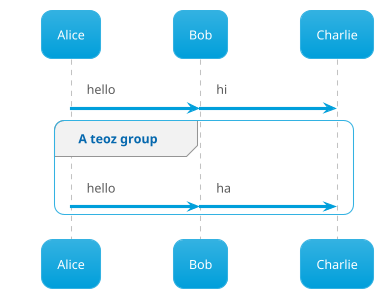 ' Do not edit
' Theme Gallery
' autogenerated by script
'
@startuml
!theme bluegray
!pragma teoz true
Alice -> Bob : hello
& Bob -> Charlie : hi
group A teoz group
Alice -> Bob : hello
& Bob -> Charlie : ha
end
@enduml
